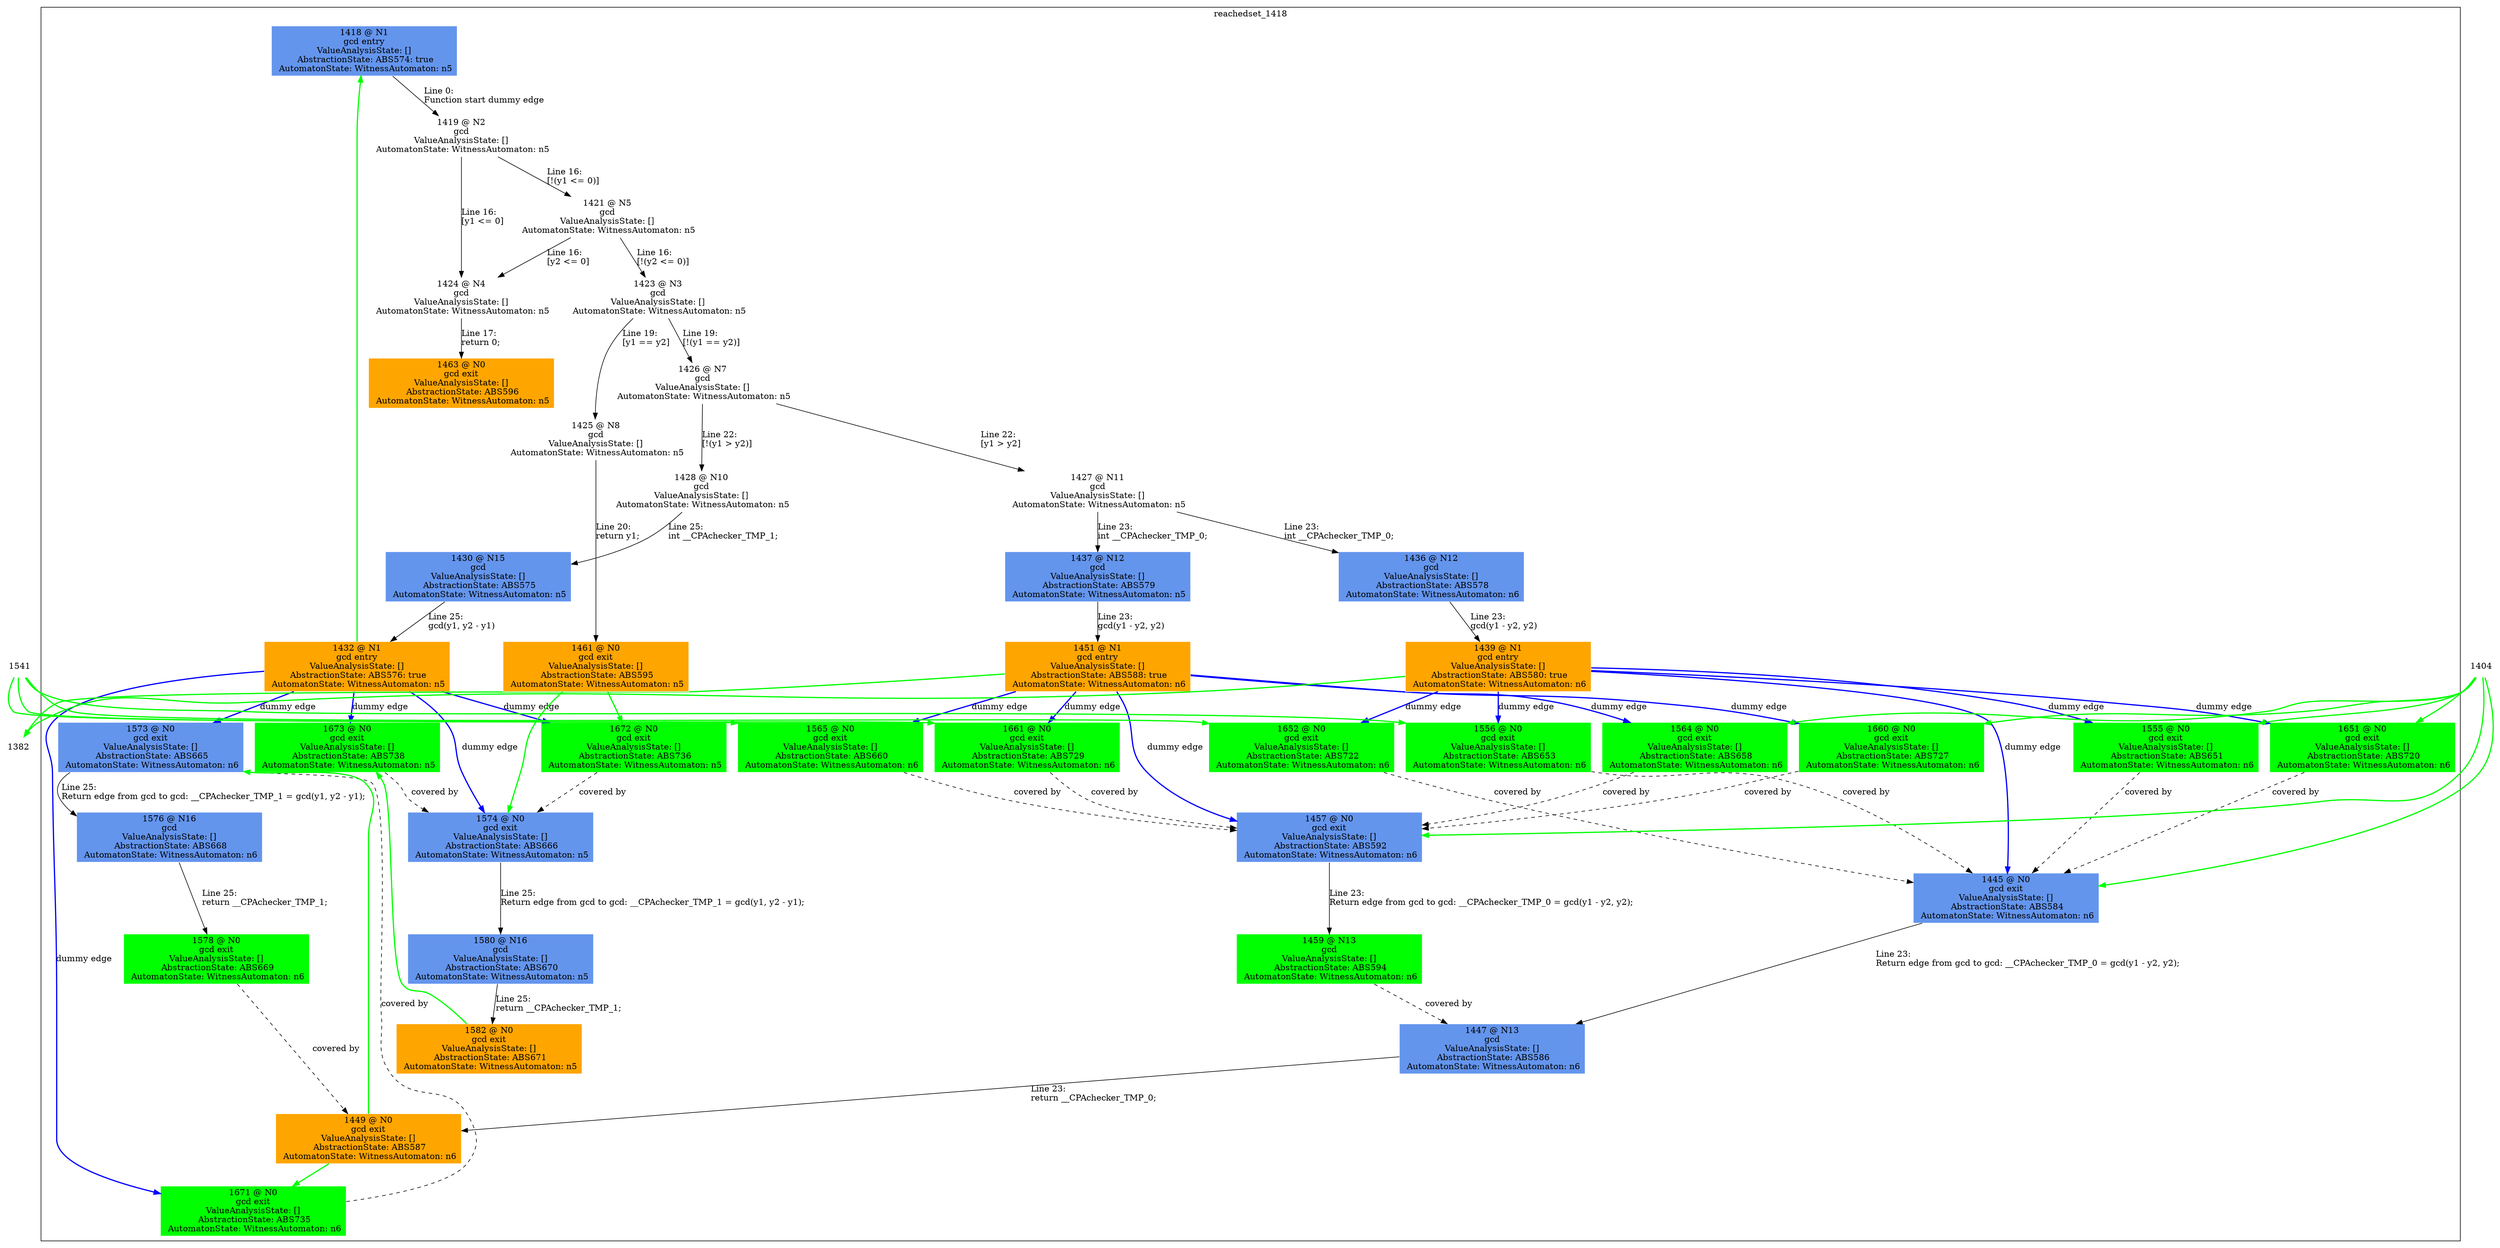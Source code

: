 digraph ARG {
node [style="filled" shape="box" color="white"]
subgraph cluster_1418 {
label="reachedset_1418"
1418 [fillcolor="cornflowerblue" label="1418 @ N1\ngcd entry\nValueAnalysisState: []\n AbstractionState: ABS574: true\n AutomatonState: WitnessAutomaton: n5\n" id="1418"]
1419 [label="1419 @ N2\ngcd\nValueAnalysisState: []\n AutomatonState: WitnessAutomaton: n5\n" id="1419"]
1424 [label="1424 @ N4\ngcd\nValueAnalysisState: []\n AutomatonState: WitnessAutomaton: n5\n" id="1424"]
1463 [fillcolor="orange" label="1463 @ N0\ngcd exit\nValueAnalysisState: []\n AbstractionState: ABS596\n AutomatonState: WitnessAutomaton: n5\n" id="1463"]
1421 [label="1421 @ N5\ngcd\nValueAnalysisState: []\n AutomatonState: WitnessAutomaton: n5\n" id="1421"]
1423 [label="1423 @ N3\ngcd\nValueAnalysisState: []\n AutomatonState: WitnessAutomaton: n5\n" id="1423"]
1426 [label="1426 @ N7\ngcd\nValueAnalysisState: []\n AutomatonState: WitnessAutomaton: n5\n" id="1426"]
1428 [label="1428 @ N10\ngcd\nValueAnalysisState: []\n AutomatonState: WitnessAutomaton: n5\n" id="1428"]
1430 [fillcolor="cornflowerblue" label="1430 @ N15\ngcd\nValueAnalysisState: []\n AbstractionState: ABS575\n AutomatonState: WitnessAutomaton: n5\n" id="1430"]
1432 [fillcolor="orange" label="1432 @ N1\ngcd entry\nValueAnalysisState: []\n AbstractionState: ABS576: true\n AutomatonState: WitnessAutomaton: n5\n" id="1432"]
1673 [fillcolor="green" label="1673 @ N0\ngcd exit\nValueAnalysisState: []\n AbstractionState: ABS738\n AutomatonState: WitnessAutomaton: n5\n" id="1673"]
1672 [fillcolor="green" label="1672 @ N0\ngcd exit\nValueAnalysisState: []\n AbstractionState: ABS736\n AutomatonState: WitnessAutomaton: n5\n" id="1672"]
1671 [fillcolor="green" label="1671 @ N0\ngcd exit\nValueAnalysisState: []\n AbstractionState: ABS735\n AutomatonState: WitnessAutomaton: n6\n" id="1671"]
1574 [fillcolor="cornflowerblue" label="1574 @ N0\ngcd exit\nValueAnalysisState: []\n AbstractionState: ABS666\n AutomatonState: WitnessAutomaton: n5\n" id="1574"]
1580 [fillcolor="cornflowerblue" label="1580 @ N16\ngcd\nValueAnalysisState: []\n AbstractionState: ABS670\n AutomatonState: WitnessAutomaton: n5\n" id="1580"]
1582 [fillcolor="orange" label="1582 @ N0\ngcd exit\nValueAnalysisState: []\n AbstractionState: ABS671\n AutomatonState: WitnessAutomaton: n5\n" id="1582"]
1573 [fillcolor="cornflowerblue" label="1573 @ N0\ngcd exit\nValueAnalysisState: []\n AbstractionState: ABS665\n AutomatonState: WitnessAutomaton: n6\n" id="1573"]
1576 [fillcolor="cornflowerblue" label="1576 @ N16\ngcd\nValueAnalysisState: []\n AbstractionState: ABS668\n AutomatonState: WitnessAutomaton: n6\n" id="1576"]
1578 [fillcolor="green" label="1578 @ N0\ngcd exit\nValueAnalysisState: []\n AbstractionState: ABS669\n AutomatonState: WitnessAutomaton: n6\n" id="1578"]
1427 [label="1427 @ N11\ngcd\nValueAnalysisState: []\n AutomatonState: WitnessAutomaton: n5\n" id="1427"]
1437 [fillcolor="cornflowerblue" label="1437 @ N12\ngcd\nValueAnalysisState: []\n AbstractionState: ABS579\n AutomatonState: WitnessAutomaton: n5\n" id="1437"]
1451 [fillcolor="orange" label="1451 @ N1\ngcd entry\nValueAnalysisState: []\n AbstractionState: ABS588: true\n AutomatonState: WitnessAutomaton: n6\n" id="1451"]
1661 [fillcolor="green" label="1661 @ N0\ngcd exit\nValueAnalysisState: []\n AbstractionState: ABS729\n AutomatonState: WitnessAutomaton: n6\n" id="1661"]
1660 [fillcolor="green" label="1660 @ N0\ngcd exit\nValueAnalysisState: []\n AbstractionState: ABS727\n AutomatonState: WitnessAutomaton: n6\n" id="1660"]
1565 [fillcolor="green" label="1565 @ N0\ngcd exit\nValueAnalysisState: []\n AbstractionState: ABS660\n AutomatonState: WitnessAutomaton: n6\n" id="1565"]
1564 [fillcolor="green" label="1564 @ N0\ngcd exit\nValueAnalysisState: []\n AbstractionState: ABS658\n AutomatonState: WitnessAutomaton: n6\n" id="1564"]
1457 [fillcolor="cornflowerblue" label="1457 @ N0\ngcd exit\nValueAnalysisState: []\n AbstractionState: ABS592\n AutomatonState: WitnessAutomaton: n6\n" id="1457"]
1459 [fillcolor="green" label="1459 @ N13\ngcd\nValueAnalysisState: []\n AbstractionState: ABS594\n AutomatonState: WitnessAutomaton: n6\n" id="1459"]
1436 [fillcolor="cornflowerblue" label="1436 @ N12\ngcd\nValueAnalysisState: []\n AbstractionState: ABS578\n AutomatonState: WitnessAutomaton: n6\n" id="1436"]
1439 [fillcolor="orange" label="1439 @ N1\ngcd entry\nValueAnalysisState: []\n AbstractionState: ABS580: true\n AutomatonState: WitnessAutomaton: n6\n" id="1439"]
1652 [fillcolor="green" label="1652 @ N0\ngcd exit\nValueAnalysisState: []\n AbstractionState: ABS722\n AutomatonState: WitnessAutomaton: n6\n" id="1652"]
1651 [fillcolor="green" label="1651 @ N0\ngcd exit\nValueAnalysisState: []\n AbstractionState: ABS720\n AutomatonState: WitnessAutomaton: n6\n" id="1651"]
1556 [fillcolor="green" label="1556 @ N0\ngcd exit\nValueAnalysisState: []\n AbstractionState: ABS653\n AutomatonState: WitnessAutomaton: n6\n" id="1556"]
1555 [fillcolor="green" label="1555 @ N0\ngcd exit\nValueAnalysisState: []\n AbstractionState: ABS651\n AutomatonState: WitnessAutomaton: n6\n" id="1555"]
1445 [fillcolor="cornflowerblue" label="1445 @ N0\ngcd exit\nValueAnalysisState: []\n AbstractionState: ABS584\n AutomatonState: WitnessAutomaton: n6\n" id="1445"]
1447 [fillcolor="cornflowerblue" label="1447 @ N13\ngcd\nValueAnalysisState: []\n AbstractionState: ABS586\n AutomatonState: WitnessAutomaton: n6\n" id="1447"]
1449 [fillcolor="orange" label="1449 @ N0\ngcd exit\nValueAnalysisState: []\n AbstractionState: ABS587\n AutomatonState: WitnessAutomaton: n6\n" id="1449"]
1425 [label="1425 @ N8\ngcd\nValueAnalysisState: []\n AutomatonState: WitnessAutomaton: n5\n" id="1425"]
1461 [fillcolor="orange" label="1461 @ N0\ngcd exit\nValueAnalysisState: []\n AbstractionState: ABS595\n AutomatonState: WitnessAutomaton: n5\n" id="1461"]
1418 -> 1419 [label="Line 0: \lFunction start dummy edge\l" id="1418 -> 1419"]
1419 -> 1421 [label="Line 16: \l[!(y1 <= 0)]\l" id="1419 -> 1421"]
1419 -> 1424 [label="Line 16: \l[y1 <= 0]\l" id="1419 -> 1424"]
1424 -> 1463 [label="Line 17: \lreturn 0;\l" id="1424 -> 1463"]
1421 -> 1423 [label="Line 16: \l[!(y2 <= 0)]\l" id="1421 -> 1423"]
1421 -> 1424 [label="Line 16: \l[y2 <= 0]\l" id="1421 -> 1424"]
1423 -> 1425 [label="Line 19: \l[y1 == y2]\l" id="1423 -> 1425"]
1423 -> 1426 [label="Line 19: \l[!(y1 == y2)]\l" id="1423 -> 1426"]
1426 -> 1427 [label="Line 22: \l[y1 > y2]\l" id="1426 -> 1427"]
1426 -> 1428 [label="Line 22: \l[!(y1 > y2)]\l" id="1426 -> 1428"]
1428 -> 1430 [label="Line 25: \lint __CPAchecker_TMP_1;\l" id="1428 -> 1430"]
1430 -> 1432 [label="Line 25: \lgcd(y1, y2 - y1)\l" id="1430 -> 1432"]
1432 -> 1573 [style="bold" color="blue" label="dummy edge" id="1432 -> 1573"]
1432 -> 1574 [style="bold" color="blue" label="dummy edge" id="1432 -> 1574"]
1432 -> 1671 [style="bold" color="blue" label="dummy edge" id="1432 -> 1671"]
1432 -> 1672 [style="bold" color="blue" label="dummy edge" id="1432 -> 1672"]
1432 -> 1673 [style="bold" color="blue" label="dummy edge" id="1432 -> 1673"]
1672 -> 1574 [style="dashed" weight="0" label="covered by"]
1673 -> 1574 [style="dashed" weight="0" label="covered by"]
1574 -> 1580 [label="Line 25: \lReturn edge from gcd to gcd: __CPAchecker_TMP_1 = gcd(y1, y2 - y1);\l" id="1574 -> 1580"]
1580 -> 1582 [label="Line 25: \lreturn __CPAchecker_TMP_1;\l" id="1580 -> 1582"]
1671 -> 1573 [style="dashed" weight="0" label="covered by"]
1573 -> 1576 [label="Line 25: \lReturn edge from gcd to gcd: __CPAchecker_TMP_1 = gcd(y1, y2 - y1);\l" id="1573 -> 1576"]
1576 -> 1578 [label="Line 25: \lreturn __CPAchecker_TMP_1;\l" id="1576 -> 1578"]
1427 -> 1436 [label="Line 23: \lint __CPAchecker_TMP_0;\l" id="1427 -> 1436"]
1427 -> 1437 [label="Line 23: \lint __CPAchecker_TMP_0;\l" id="1427 -> 1437"]
1437 -> 1451 [label="Line 23: \lgcd(y1 - y2, y2)\l" id="1437 -> 1451"]
1451 -> 1457 [style="bold" color="blue" label="dummy edge" id="1451 -> 1457"]
1451 -> 1564 [style="bold" color="blue" label="dummy edge" id="1451 -> 1564"]
1451 -> 1565 [style="bold" color="blue" label="dummy edge" id="1451 -> 1565"]
1451 -> 1660 [style="bold" color="blue" label="dummy edge" id="1451 -> 1660"]
1451 -> 1661 [style="bold" color="blue" label="dummy edge" id="1451 -> 1661"]
1564 -> 1457 [style="dashed" weight="0" label="covered by"]
1565 -> 1457 [style="dashed" weight="0" label="covered by"]
1660 -> 1457 [style="dashed" weight="0" label="covered by"]
1661 -> 1457 [style="dashed" weight="0" label="covered by"]
1457 -> 1459 [label="Line 23: \lReturn edge from gcd to gcd: __CPAchecker_TMP_0 = gcd(y1 - y2, y2);\l" id="1457 -> 1459"]
1436 -> 1439 [label="Line 23: \lgcd(y1 - y2, y2)\l" id="1436 -> 1439"]
1439 -> 1445 [style="bold" color="blue" label="dummy edge" id="1439 -> 1445"]
1439 -> 1555 [style="bold" color="blue" label="dummy edge" id="1439 -> 1555"]
1439 -> 1556 [style="bold" color="blue" label="dummy edge" id="1439 -> 1556"]
1439 -> 1651 [style="bold" color="blue" label="dummy edge" id="1439 -> 1651"]
1439 -> 1652 [style="bold" color="blue" label="dummy edge" id="1439 -> 1652"]
1555 -> 1445 [style="dashed" weight="0" label="covered by"]
1556 -> 1445 [style="dashed" weight="0" label="covered by"]
1651 -> 1445 [style="dashed" weight="0" label="covered by"]
1652 -> 1445 [style="dashed" weight="0" label="covered by"]
1445 -> 1447 [label="Line 23: \lReturn edge from gcd to gcd: __CPAchecker_TMP_0 = gcd(y1 - y2, y2);\l" id="1445 -> 1447"]
1459 -> 1447 [style="dashed" weight="0" label="covered by"]
1447 -> 1449 [label="Line 23: \lreturn __CPAchecker_TMP_0;\l" id="1447 -> 1449"]
1578 -> 1449 [style="dashed" weight="0" label="covered by"]
1425 -> 1461 [label="Line 20: \lreturn y1;\l" id="1425 -> 1461"]
}
1449 -> 1573 [color=green style=bold]
1449 -> 1671 [color=green style=bold]
1461 -> 1574 [color=green style=bold]
1461 -> 1672 [color=green style=bold]
1451 -> 1382 [color=green style=bold]
1404 -> 1445 [color=green style=bold]
1404 -> 1660 [color=green style=bold]
1404 -> 1555 [color=green style=bold]
1404 -> 1457 [color=green style=bold]
1404 -> 1651 [color=green style=bold]
1404 -> 1564 [color=green style=bold]
1541 -> 1565 [color=green style=bold]
1541 -> 1652 [color=green style=bold]
1541 -> 1661 [color=green style=bold]
1541 -> 1556 [color=green style=bold]
1439 -> 1382 [color=green style=bold]
1432 -> 1418 [color=green style=bold]
1582 -> 1673 [color=green style=bold]
}
